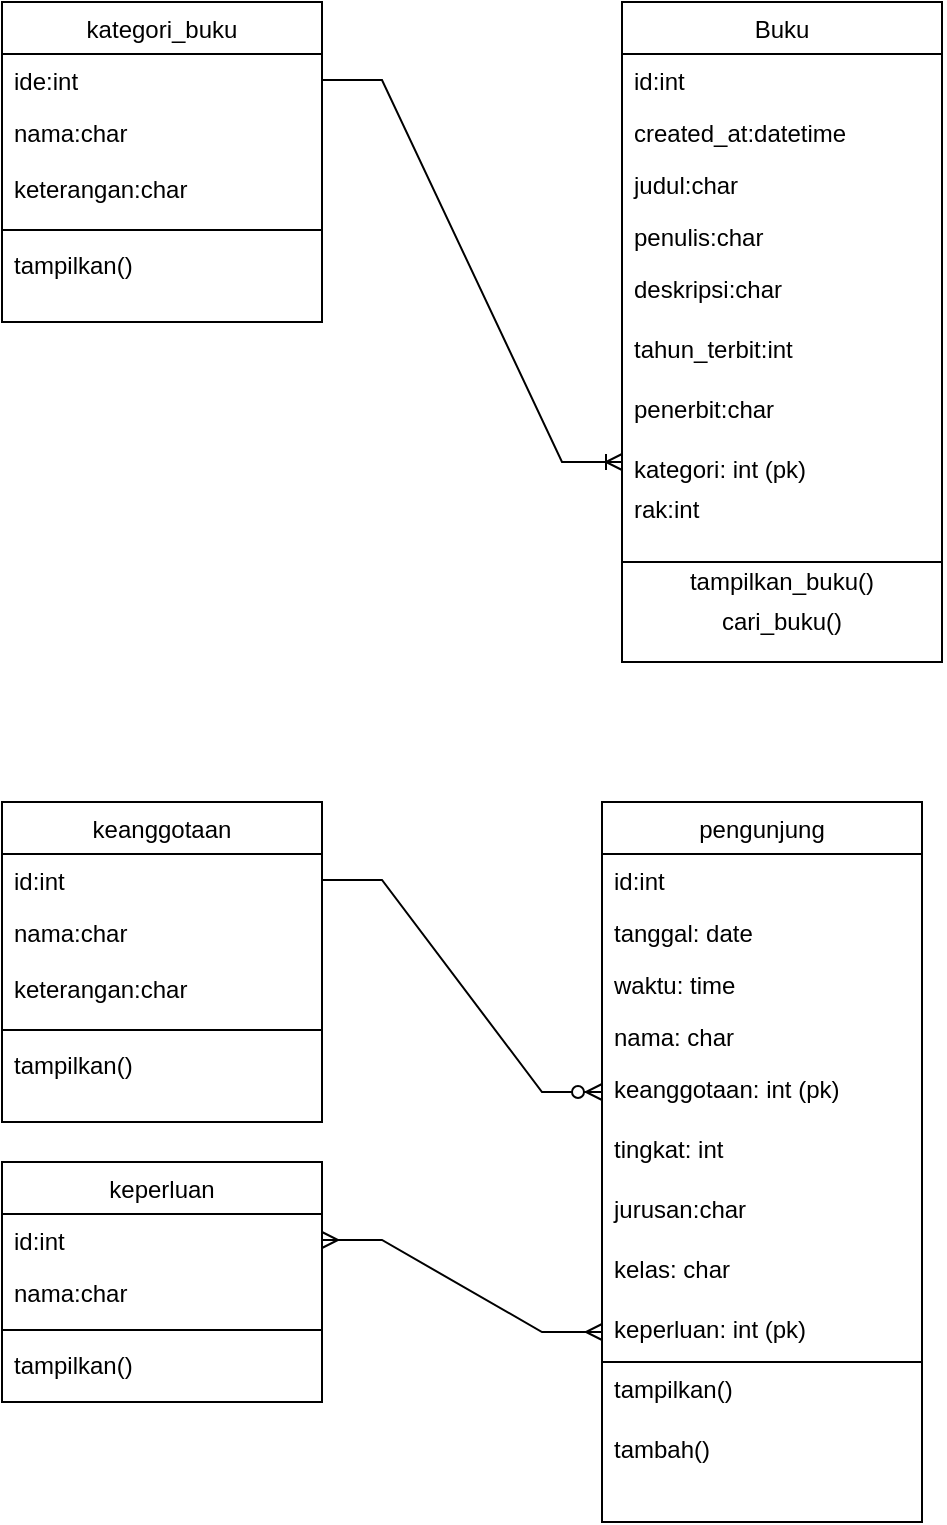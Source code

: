 <mxfile version="23.0.2" type="github">
  <diagram id="C5RBs43oDa-KdzZeNtuy" name="Page-1">
    <mxGraphModel dx="759" dy="416" grid="1" gridSize="10" guides="1" tooltips="1" connect="1" arrows="1" fold="1" page="1" pageScale="1" pageWidth="827" pageHeight="1169" math="0" shadow="0">
      <root>
        <mxCell id="WIyWlLk6GJQsqaUBKTNV-0" />
        <mxCell id="WIyWlLk6GJQsqaUBKTNV-1" parent="WIyWlLk6GJQsqaUBKTNV-0" />
        <mxCell id="WmWRDoqOcPG6ReI0doCr-27" value="kategori_buku" style="swimlane;fontStyle=0;align=center;verticalAlign=top;childLayout=stackLayout;horizontal=1;startSize=26;horizontalStack=0;resizeParent=1;resizeLast=0;collapsible=1;marginBottom=0;rounded=0;shadow=0;strokeWidth=1;" vertex="1" parent="WIyWlLk6GJQsqaUBKTNV-1">
          <mxGeometry x="130" y="650" width="160" height="160" as="geometry">
            <mxRectangle x="130" y="380" width="160" height="26" as="alternateBounds" />
          </mxGeometry>
        </mxCell>
        <mxCell id="WmWRDoqOcPG6ReI0doCr-28" value="ide:int" style="text;align=left;verticalAlign=top;spacingLeft=4;spacingRight=4;overflow=hidden;rotatable=0;points=[[0,0.5],[1,0.5]];portConstraint=eastwest;" vertex="1" parent="WmWRDoqOcPG6ReI0doCr-27">
          <mxGeometry y="26" width="160" height="26" as="geometry" />
        </mxCell>
        <mxCell id="WmWRDoqOcPG6ReI0doCr-29" value="nama:char" style="text;align=left;verticalAlign=top;spacingLeft=4;spacingRight=4;overflow=hidden;rotatable=0;points=[[0,0.5],[1,0.5]];portConstraint=eastwest;rounded=0;shadow=0;html=0;" vertex="1" parent="WmWRDoqOcPG6ReI0doCr-27">
          <mxGeometry y="52" width="160" height="28" as="geometry" />
        </mxCell>
        <mxCell id="WmWRDoqOcPG6ReI0doCr-30" value="keterangan:char" style="text;align=left;verticalAlign=top;spacingLeft=4;spacingRight=4;overflow=hidden;rotatable=0;points=[[0,0.5],[1,0.5]];portConstraint=eastwest;rounded=0;shadow=0;html=0;" vertex="1" parent="WmWRDoqOcPG6ReI0doCr-27">
          <mxGeometry y="80" width="160" height="30" as="geometry" />
        </mxCell>
        <mxCell id="WmWRDoqOcPG6ReI0doCr-31" value="" style="line;html=1;strokeWidth=1;align=left;verticalAlign=middle;spacingTop=-1;spacingLeft=3;spacingRight=3;rotatable=0;labelPosition=right;points=[];portConstraint=eastwest;" vertex="1" parent="WmWRDoqOcPG6ReI0doCr-27">
          <mxGeometry y="110" width="160" height="8" as="geometry" />
        </mxCell>
        <mxCell id="WmWRDoqOcPG6ReI0doCr-32" value="tampilkan()" style="text;align=left;verticalAlign=top;spacingLeft=4;spacingRight=4;overflow=hidden;rotatable=0;points=[[0,0.5],[1,0.5]];portConstraint=eastwest;" vertex="1" parent="WmWRDoqOcPG6ReI0doCr-27">
          <mxGeometry y="118" width="160" height="26" as="geometry" />
        </mxCell>
        <mxCell id="WmWRDoqOcPG6ReI0doCr-33" value="Buku" style="swimlane;fontStyle=0;align=center;verticalAlign=top;childLayout=stackLayout;horizontal=1;startSize=26;horizontalStack=0;resizeParent=1;resizeLast=0;collapsible=1;marginBottom=0;rounded=0;shadow=0;strokeWidth=1;" vertex="1" parent="WIyWlLk6GJQsqaUBKTNV-1">
          <mxGeometry x="440" y="650" width="160" height="330" as="geometry">
            <mxRectangle x="550" y="140" width="160" height="26" as="alternateBounds" />
          </mxGeometry>
        </mxCell>
        <mxCell id="WmWRDoqOcPG6ReI0doCr-34" value="id:int" style="text;align=left;verticalAlign=top;spacingLeft=4;spacingRight=4;overflow=hidden;rotatable=0;points=[[0,0.5],[1,0.5]];portConstraint=eastwest;" vertex="1" parent="WmWRDoqOcPG6ReI0doCr-33">
          <mxGeometry y="26" width="160" height="26" as="geometry" />
        </mxCell>
        <mxCell id="WmWRDoqOcPG6ReI0doCr-35" value="created_at:datetime" style="text;align=left;verticalAlign=top;spacingLeft=4;spacingRight=4;overflow=hidden;rotatable=0;points=[[0,0.5],[1,0.5]];portConstraint=eastwest;rounded=0;shadow=0;html=0;" vertex="1" parent="WmWRDoqOcPG6ReI0doCr-33">
          <mxGeometry y="52" width="160" height="26" as="geometry" />
        </mxCell>
        <mxCell id="WmWRDoqOcPG6ReI0doCr-36" value="judul:char" style="text;align=left;verticalAlign=top;spacingLeft=4;spacingRight=4;overflow=hidden;rotatable=0;points=[[0,0.5],[1,0.5]];portConstraint=eastwest;rounded=0;shadow=0;html=0;" vertex="1" parent="WmWRDoqOcPG6ReI0doCr-33">
          <mxGeometry y="78" width="160" height="26" as="geometry" />
        </mxCell>
        <mxCell id="WmWRDoqOcPG6ReI0doCr-37" value="penulis:char" style="text;align=left;verticalAlign=top;spacingLeft=4;spacingRight=4;overflow=hidden;rotatable=0;points=[[0,0.5],[1,0.5]];portConstraint=eastwest;rounded=0;shadow=0;html=0;" vertex="1" parent="WmWRDoqOcPG6ReI0doCr-33">
          <mxGeometry y="104" width="160" height="26" as="geometry" />
        </mxCell>
        <mxCell id="WmWRDoqOcPG6ReI0doCr-38" value="deskripsi:char" style="text;align=left;verticalAlign=top;spacingLeft=4;spacingRight=4;overflow=hidden;rotatable=0;points=[[0,0.5],[1,0.5]];portConstraint=eastwest;rounded=0;shadow=0;html=0;" vertex="1" parent="WmWRDoqOcPG6ReI0doCr-33">
          <mxGeometry y="130" width="160" height="30" as="geometry" />
        </mxCell>
        <mxCell id="WmWRDoqOcPG6ReI0doCr-39" value="tahun_terbit:int" style="text;align=left;verticalAlign=top;spacingLeft=4;spacingRight=4;overflow=hidden;rotatable=0;points=[[0,0.5],[1,0.5]];portConstraint=eastwest;rounded=0;shadow=0;html=0;" vertex="1" parent="WmWRDoqOcPG6ReI0doCr-33">
          <mxGeometry y="160" width="160" height="30" as="geometry" />
        </mxCell>
        <mxCell id="WmWRDoqOcPG6ReI0doCr-40" value="penerbit:char" style="text;align=left;verticalAlign=top;spacingLeft=4;spacingRight=4;overflow=hidden;rotatable=0;points=[[0,0.5],[1,0.5]];portConstraint=eastwest;rounded=0;shadow=0;html=0;" vertex="1" parent="WmWRDoqOcPG6ReI0doCr-33">
          <mxGeometry y="190" width="160" height="30" as="geometry" />
        </mxCell>
        <mxCell id="WmWRDoqOcPG6ReI0doCr-41" value="" style="endArrow=none;html=1;rounded=0;" edge="1" parent="WmWRDoqOcPG6ReI0doCr-33">
          <mxGeometry width="50" height="50" relative="1" as="geometry">
            <mxPoint y="280" as="sourcePoint" />
            <mxPoint x="160" y="280" as="targetPoint" />
            <Array as="points">
              <mxPoint x="80" y="280" />
            </Array>
          </mxGeometry>
        </mxCell>
        <mxCell id="WmWRDoqOcPG6ReI0doCr-42" value="kategori: int (pk)" style="text;align=left;verticalAlign=top;spacingLeft=4;spacingRight=4;overflow=hidden;rotatable=0;points=[[0,0.5],[1,0.5]];portConstraint=eastwest;rounded=0;shadow=0;html=0;" vertex="1" parent="WmWRDoqOcPG6ReI0doCr-33">
          <mxGeometry y="220" width="160" height="20" as="geometry" />
        </mxCell>
        <mxCell id="WmWRDoqOcPG6ReI0doCr-43" value="rak:int" style="text;align=left;verticalAlign=top;spacingLeft=4;spacingRight=4;overflow=hidden;rotatable=0;points=[[0,0.5],[1,0.5]];portConstraint=eastwest;rounded=0;shadow=0;html=0;" vertex="1" parent="WmWRDoqOcPG6ReI0doCr-33">
          <mxGeometry y="240" width="160" height="30" as="geometry" />
        </mxCell>
        <mxCell id="WmWRDoqOcPG6ReI0doCr-44" value="tampilkan_buku()" style="text;html=1;strokeColor=none;fillColor=none;align=center;verticalAlign=middle;whiteSpace=wrap;rounded=0;" vertex="1" parent="WmWRDoqOcPG6ReI0doCr-33">
          <mxGeometry y="270" width="160" height="40" as="geometry" />
        </mxCell>
        <mxCell id="WmWRDoqOcPG6ReI0doCr-45" value="cari_buku()" style="text;html=1;strokeColor=none;fillColor=none;align=center;verticalAlign=middle;whiteSpace=wrap;rounded=0;" vertex="1" parent="WmWRDoqOcPG6ReI0doCr-33">
          <mxGeometry y="310" width="160" as="geometry" />
        </mxCell>
        <mxCell id="WmWRDoqOcPG6ReI0doCr-47" value="keanggotaan" style="swimlane;fontStyle=0;align=center;verticalAlign=top;childLayout=stackLayout;horizontal=1;startSize=26;horizontalStack=0;resizeParent=1;resizeLast=0;collapsible=1;marginBottom=0;rounded=0;shadow=0;strokeWidth=1;" vertex="1" parent="WIyWlLk6GJQsqaUBKTNV-1">
          <mxGeometry x="130" y="1050" width="160" height="160" as="geometry">
            <mxRectangle x="130" y="380" width="160" height="26" as="alternateBounds" />
          </mxGeometry>
        </mxCell>
        <mxCell id="WmWRDoqOcPG6ReI0doCr-48" value="id:int" style="text;align=left;verticalAlign=top;spacingLeft=4;spacingRight=4;overflow=hidden;rotatable=0;points=[[0,0.5],[1,0.5]];portConstraint=eastwest;" vertex="1" parent="WmWRDoqOcPG6ReI0doCr-47">
          <mxGeometry y="26" width="160" height="26" as="geometry" />
        </mxCell>
        <mxCell id="WmWRDoqOcPG6ReI0doCr-49" value="nama:char" style="text;align=left;verticalAlign=top;spacingLeft=4;spacingRight=4;overflow=hidden;rotatable=0;points=[[0,0.5],[1,0.5]];portConstraint=eastwest;rounded=0;shadow=0;html=0;" vertex="1" parent="WmWRDoqOcPG6ReI0doCr-47">
          <mxGeometry y="52" width="160" height="28" as="geometry" />
        </mxCell>
        <mxCell id="WmWRDoqOcPG6ReI0doCr-50" value="keterangan:char" style="text;align=left;verticalAlign=top;spacingLeft=4;spacingRight=4;overflow=hidden;rotatable=0;points=[[0,0.5],[1,0.5]];portConstraint=eastwest;rounded=0;shadow=0;html=0;" vertex="1" parent="WmWRDoqOcPG6ReI0doCr-47">
          <mxGeometry y="80" width="160" height="30" as="geometry" />
        </mxCell>
        <mxCell id="WmWRDoqOcPG6ReI0doCr-51" value="" style="line;html=1;strokeWidth=1;align=left;verticalAlign=middle;spacingTop=-1;spacingLeft=3;spacingRight=3;rotatable=0;labelPosition=right;points=[];portConstraint=eastwest;" vertex="1" parent="WmWRDoqOcPG6ReI0doCr-47">
          <mxGeometry y="110" width="160" height="8" as="geometry" />
        </mxCell>
        <mxCell id="WmWRDoqOcPG6ReI0doCr-52" value="tampilkan()" style="text;align=left;verticalAlign=top;spacingLeft=4;spacingRight=4;overflow=hidden;rotatable=0;points=[[0,0.5],[1,0.5]];portConstraint=eastwest;" vertex="1" parent="WmWRDoqOcPG6ReI0doCr-47">
          <mxGeometry y="118" width="160" height="26" as="geometry" />
        </mxCell>
        <mxCell id="WmWRDoqOcPG6ReI0doCr-53" value="pengunjung" style="swimlane;fontStyle=0;align=center;verticalAlign=top;childLayout=stackLayout;horizontal=1;startSize=26;horizontalStack=0;resizeParent=1;resizeLast=0;collapsible=1;marginBottom=0;rounded=0;shadow=0;strokeWidth=1;" vertex="1" parent="WIyWlLk6GJQsqaUBKTNV-1">
          <mxGeometry x="430" y="1050" width="160" height="360" as="geometry">
            <mxRectangle x="550" y="140" width="160" height="26" as="alternateBounds" />
          </mxGeometry>
        </mxCell>
        <mxCell id="WmWRDoqOcPG6ReI0doCr-54" value="id:int" style="text;align=left;verticalAlign=top;spacingLeft=4;spacingRight=4;overflow=hidden;rotatable=0;points=[[0,0.5],[1,0.5]];portConstraint=eastwest;" vertex="1" parent="WmWRDoqOcPG6ReI0doCr-53">
          <mxGeometry y="26" width="160" height="26" as="geometry" />
        </mxCell>
        <mxCell id="WmWRDoqOcPG6ReI0doCr-55" value="tanggal: date" style="text;align=left;verticalAlign=top;spacingLeft=4;spacingRight=4;overflow=hidden;rotatable=0;points=[[0,0.5],[1,0.5]];portConstraint=eastwest;rounded=0;shadow=0;html=0;" vertex="1" parent="WmWRDoqOcPG6ReI0doCr-53">
          <mxGeometry y="52" width="160" height="26" as="geometry" />
        </mxCell>
        <mxCell id="WmWRDoqOcPG6ReI0doCr-56" value="waktu: time" style="text;align=left;verticalAlign=top;spacingLeft=4;spacingRight=4;overflow=hidden;rotatable=0;points=[[0,0.5],[1,0.5]];portConstraint=eastwest;rounded=0;shadow=0;html=0;" vertex="1" parent="WmWRDoqOcPG6ReI0doCr-53">
          <mxGeometry y="78" width="160" height="26" as="geometry" />
        </mxCell>
        <mxCell id="WmWRDoqOcPG6ReI0doCr-57" value="nama: char" style="text;align=left;verticalAlign=top;spacingLeft=4;spacingRight=4;overflow=hidden;rotatable=0;points=[[0,0.5],[1,0.5]];portConstraint=eastwest;rounded=0;shadow=0;html=0;" vertex="1" parent="WmWRDoqOcPG6ReI0doCr-53">
          <mxGeometry y="104" width="160" height="26" as="geometry" />
        </mxCell>
        <mxCell id="WmWRDoqOcPG6ReI0doCr-58" value="keanggotaan: int (pk)" style="text;align=left;verticalAlign=top;spacingLeft=4;spacingRight=4;overflow=hidden;rotatable=0;points=[[0,0.5],[1,0.5]];portConstraint=eastwest;rounded=0;shadow=0;html=0;" vertex="1" parent="WmWRDoqOcPG6ReI0doCr-53">
          <mxGeometry y="130" width="160" height="30" as="geometry" />
        </mxCell>
        <mxCell id="WmWRDoqOcPG6ReI0doCr-59" value="tingkat: int" style="text;align=left;verticalAlign=top;spacingLeft=4;spacingRight=4;overflow=hidden;rotatable=0;points=[[0,0.5],[1,0.5]];portConstraint=eastwest;rounded=0;shadow=0;html=0;" vertex="1" parent="WmWRDoqOcPG6ReI0doCr-53">
          <mxGeometry y="160" width="160" height="30" as="geometry" />
        </mxCell>
        <mxCell id="WmWRDoqOcPG6ReI0doCr-60" value="jurusan:char" style="text;align=left;verticalAlign=top;spacingLeft=4;spacingRight=4;overflow=hidden;rotatable=0;points=[[0,0.5],[1,0.5]];portConstraint=eastwest;rounded=0;shadow=0;html=0;" vertex="1" parent="WmWRDoqOcPG6ReI0doCr-53">
          <mxGeometry y="190" width="160" height="30" as="geometry" />
        </mxCell>
        <mxCell id="WmWRDoqOcPG6ReI0doCr-61" value="" style="endArrow=none;html=1;rounded=0;" edge="1" parent="WmWRDoqOcPG6ReI0doCr-53">
          <mxGeometry width="50" height="50" relative="1" as="geometry">
            <mxPoint y="280" as="sourcePoint" />
            <mxPoint x="160" y="280" as="targetPoint" />
            <Array as="points">
              <mxPoint x="80" y="280" />
            </Array>
          </mxGeometry>
        </mxCell>
        <mxCell id="WmWRDoqOcPG6ReI0doCr-62" value="kelas: char" style="text;align=left;verticalAlign=top;spacingLeft=4;spacingRight=4;overflow=hidden;rotatable=0;points=[[0,0.5],[1,0.5]];portConstraint=eastwest;rounded=0;shadow=0;html=0;" vertex="1" parent="WmWRDoqOcPG6ReI0doCr-53">
          <mxGeometry y="220" width="160" height="30" as="geometry" />
        </mxCell>
        <mxCell id="WmWRDoqOcPG6ReI0doCr-63" value="keperluan: int (pk)" style="text;align=left;verticalAlign=top;spacingLeft=4;spacingRight=4;overflow=hidden;rotatable=0;points=[[0,0.5],[1,0.5]];portConstraint=eastwest;rounded=0;shadow=0;html=0;" vertex="1" parent="WmWRDoqOcPG6ReI0doCr-53">
          <mxGeometry y="250" width="160" height="30" as="geometry" />
        </mxCell>
        <mxCell id="WmWRDoqOcPG6ReI0doCr-67" value="tampilkan()" style="text;align=left;verticalAlign=top;spacingLeft=4;spacingRight=4;overflow=hidden;rotatable=0;points=[[0,0.5],[1,0.5]];portConstraint=eastwest;rounded=0;shadow=0;html=0;" vertex="1" parent="WmWRDoqOcPG6ReI0doCr-53">
          <mxGeometry y="280" width="160" height="30" as="geometry" />
        </mxCell>
        <mxCell id="WmWRDoqOcPG6ReI0doCr-68" value="tambah()" style="text;align=left;verticalAlign=top;spacingLeft=4;spacingRight=4;overflow=hidden;rotatable=0;points=[[0,0.5],[1,0.5]];portConstraint=eastwest;rounded=0;shadow=0;html=0;" vertex="1" parent="WmWRDoqOcPG6ReI0doCr-53">
          <mxGeometry y="310" width="160" height="30" as="geometry" />
        </mxCell>
        <mxCell id="WmWRDoqOcPG6ReI0doCr-21" value="keperluan" style="swimlane;fontStyle=0;align=center;verticalAlign=top;childLayout=stackLayout;horizontal=1;startSize=26;horizontalStack=0;resizeParent=1;resizeLast=0;collapsible=1;marginBottom=0;rounded=0;shadow=0;strokeWidth=1;" vertex="1" parent="WIyWlLk6GJQsqaUBKTNV-1">
          <mxGeometry x="130" y="1230" width="160" height="120" as="geometry">
            <mxRectangle x="130" y="380" width="160" height="26" as="alternateBounds" />
          </mxGeometry>
        </mxCell>
        <mxCell id="WmWRDoqOcPG6ReI0doCr-22" value="id:int" style="text;align=left;verticalAlign=top;spacingLeft=4;spacingRight=4;overflow=hidden;rotatable=0;points=[[0,0.5],[1,0.5]];portConstraint=eastwest;" vertex="1" parent="WmWRDoqOcPG6ReI0doCr-21">
          <mxGeometry y="26" width="160" height="26" as="geometry" />
        </mxCell>
        <mxCell id="WmWRDoqOcPG6ReI0doCr-23" value="nama:char" style="text;align=left;verticalAlign=top;spacingLeft=4;spacingRight=4;overflow=hidden;rotatable=0;points=[[0,0.5],[1,0.5]];portConstraint=eastwest;rounded=0;shadow=0;html=0;" vertex="1" parent="WmWRDoqOcPG6ReI0doCr-21">
          <mxGeometry y="52" width="160" height="28" as="geometry" />
        </mxCell>
        <mxCell id="WmWRDoqOcPG6ReI0doCr-25" value="" style="line;html=1;strokeWidth=1;align=left;verticalAlign=middle;spacingTop=-1;spacingLeft=3;spacingRight=3;rotatable=0;labelPosition=right;points=[];portConstraint=eastwest;" vertex="1" parent="WmWRDoqOcPG6ReI0doCr-21">
          <mxGeometry y="80" width="160" height="8" as="geometry" />
        </mxCell>
        <mxCell id="WmWRDoqOcPG6ReI0doCr-26" value="tampilkan()" style="text;align=left;verticalAlign=top;spacingLeft=4;spacingRight=4;overflow=hidden;rotatable=0;points=[[0,0.5],[1,0.5]];portConstraint=eastwest;" vertex="1" parent="WmWRDoqOcPG6ReI0doCr-21">
          <mxGeometry y="88" width="160" height="26" as="geometry" />
        </mxCell>
        <mxCell id="WmWRDoqOcPG6ReI0doCr-69" value="" style="edgeStyle=entityRelationEdgeStyle;fontSize=12;html=1;endArrow=ERoneToMany;rounded=0;entryX=0;entryY=0.5;entryDx=0;entryDy=0;exitX=1;exitY=0.5;exitDx=0;exitDy=0;" edge="1" parent="WIyWlLk6GJQsqaUBKTNV-1" source="WmWRDoqOcPG6ReI0doCr-28" target="WmWRDoqOcPG6ReI0doCr-42">
          <mxGeometry width="100" height="100" relative="1" as="geometry">
            <mxPoint x="310" y="940" as="sourcePoint" />
            <mxPoint x="430" y="860" as="targetPoint" />
            <Array as="points">
              <mxPoint x="284" y="690" />
            </Array>
          </mxGeometry>
        </mxCell>
        <mxCell id="WmWRDoqOcPG6ReI0doCr-72" value="" style="edgeStyle=entityRelationEdgeStyle;fontSize=12;html=1;endArrow=ERzeroToMany;endFill=1;rounded=0;exitX=1;exitY=0.5;exitDx=0;exitDy=0;" edge="1" parent="WIyWlLk6GJQsqaUBKTNV-1" source="WmWRDoqOcPG6ReI0doCr-48" target="WmWRDoqOcPG6ReI0doCr-58">
          <mxGeometry width="100" height="100" relative="1" as="geometry">
            <mxPoint x="300" y="1180" as="sourcePoint" />
            <mxPoint x="510" y="1210" as="targetPoint" />
          </mxGeometry>
        </mxCell>
        <mxCell id="WmWRDoqOcPG6ReI0doCr-73" value="" style="edgeStyle=entityRelationEdgeStyle;fontSize=12;html=1;endArrow=ERmany;startArrow=ERmany;rounded=0;exitX=1;exitY=0.5;exitDx=0;exitDy=0;" edge="1" parent="WIyWlLk6GJQsqaUBKTNV-1" source="WmWRDoqOcPG6ReI0doCr-22" target="WmWRDoqOcPG6ReI0doCr-63">
          <mxGeometry width="100" height="100" relative="1" as="geometry">
            <mxPoint x="410" y="1310" as="sourcePoint" />
            <mxPoint x="510" y="1210" as="targetPoint" />
          </mxGeometry>
        </mxCell>
      </root>
    </mxGraphModel>
  </diagram>
</mxfile>
